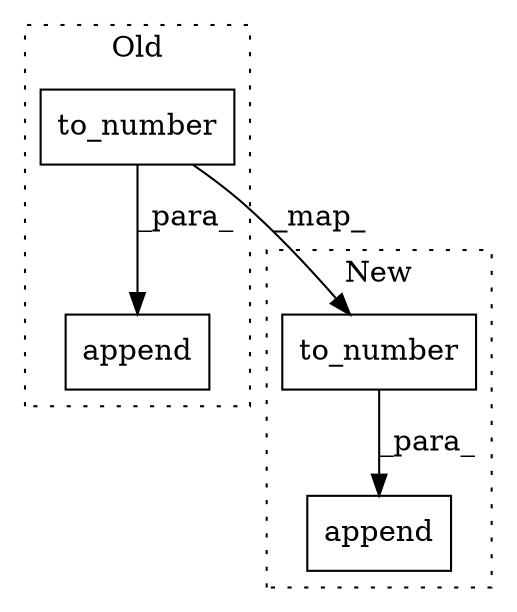 digraph G {
subgraph cluster0 {
1 [label="to_number" a="32" s="2104,2136" l="10,1" shape="box"];
4 [label="append" a="32" s="2161,2171" l="7,1" shape="box"];
label = "Old";
style="dotted";
}
subgraph cluster1 {
2 [label="to_number" a="32" s="2008,2047" l="10,1" shape="box"];
3 [label="append" a="32" s="1982,2048" l="7,1" shape="box"];
label = "New";
style="dotted";
}
1 -> 4 [label="_para_"];
1 -> 2 [label="_map_"];
2 -> 3 [label="_para_"];
}